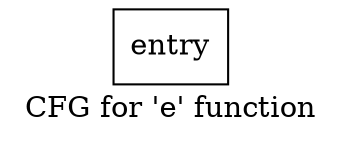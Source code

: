 digraph "CFG for 'e' function" {
	label="CFG for 'e' function";

	Node0xf828e0 [shape=record,label="{entry}"];
}
